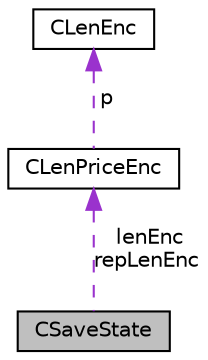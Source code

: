 digraph "CSaveState"
{
 // LATEX_PDF_SIZE
  edge [fontname="Helvetica",fontsize="10",labelfontname="Helvetica",labelfontsize="10"];
  node [fontname="Helvetica",fontsize="10",shape=record];
  Node1 [label="CSaveState",height=0.2,width=0.4,color="black", fillcolor="grey75", style="filled", fontcolor="black",tooltip=" "];
  Node2 -> Node1 [dir="back",color="darkorchid3",fontsize="10",style="dashed",label=" lenEnc\nrepLenEnc" ,fontname="Helvetica"];
  Node2 [label="CLenPriceEnc",height=0.2,width=0.4,color="black", fillcolor="white", style="filled",URL="$struct_c_len_price_enc.html",tooltip=" "];
  Node3 -> Node2 [dir="back",color="darkorchid3",fontsize="10",style="dashed",label=" p" ,fontname="Helvetica"];
  Node3 [label="CLenEnc",height=0.2,width=0.4,color="black", fillcolor="white", style="filled",URL="$struct_c_len_enc.html",tooltip=" "];
}
